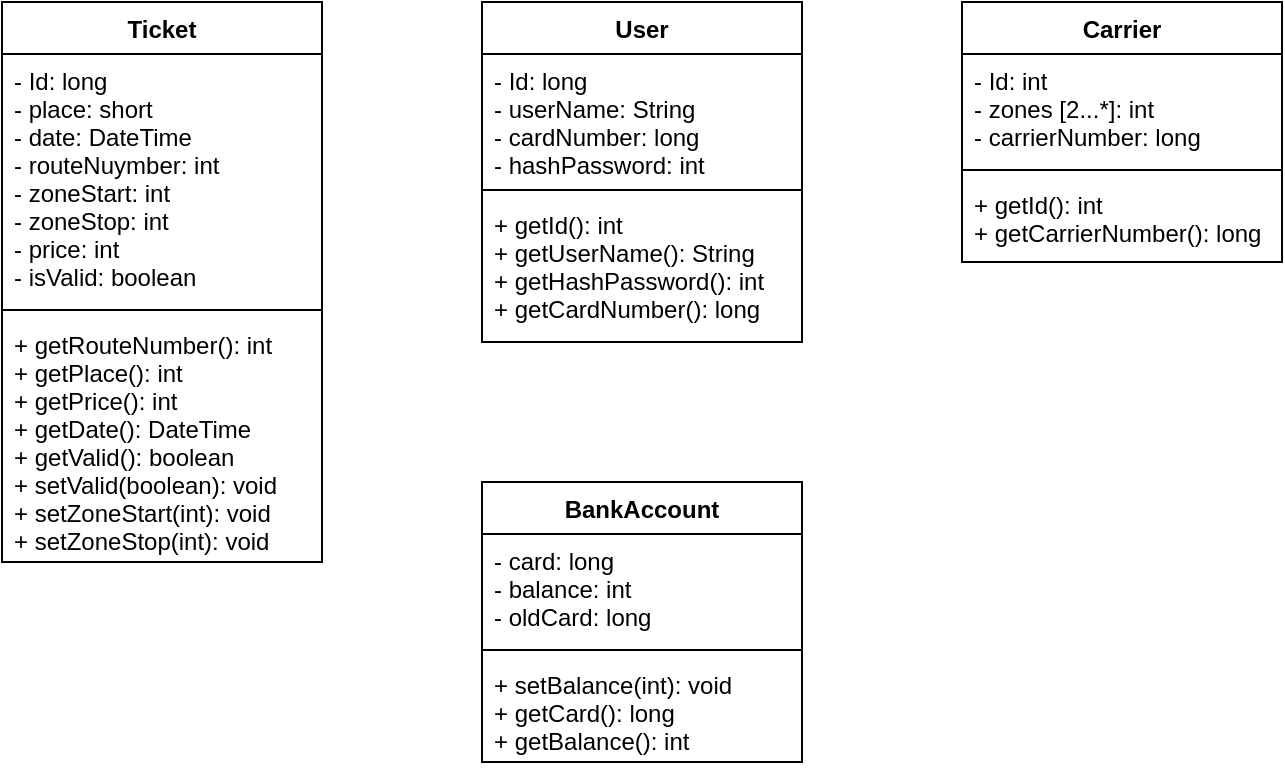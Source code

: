 <mxfile version="20.3.0" type="device"><diagram id="7sd6-PCn--efbcVBJZuy" name="Страница 1"><mxGraphModel dx="782" dy="809" grid="1" gridSize="10" guides="1" tooltips="1" connect="1" arrows="1" fold="1" page="1" pageScale="1" pageWidth="1654" pageHeight="1169" math="0" shadow="0"><root><mxCell id="0"/><mxCell id="1" parent="0"/><mxCell id="XXcEG-J1cFxl8MXsMdAx-1" value="Ticket" style="swimlane;fontStyle=1;align=center;verticalAlign=top;childLayout=stackLayout;horizontal=1;startSize=26;horizontalStack=0;resizeParent=1;resizeParentMax=0;resizeLast=0;collapsible=1;marginBottom=0;" vertex="1" parent="1"><mxGeometry x="120" y="40" width="160" height="280" as="geometry"/></mxCell><mxCell id="XXcEG-J1cFxl8MXsMdAx-2" value="- Id: long&#10;- place: short&#10;- date: DateTime&#10;- routeNuymber: int&#10;- zoneStart: int&#10;- zoneStop: int&#10;- price: int&#10;- isValid: boolean" style="text;strokeColor=none;fillColor=none;align=left;verticalAlign=top;spacingLeft=4;spacingRight=4;overflow=hidden;rotatable=0;points=[[0,0.5],[1,0.5]];portConstraint=eastwest;" vertex="1" parent="XXcEG-J1cFxl8MXsMdAx-1"><mxGeometry y="26" width="160" height="124" as="geometry"/></mxCell><mxCell id="XXcEG-J1cFxl8MXsMdAx-3" value="" style="line;strokeWidth=1;fillColor=none;align=left;verticalAlign=middle;spacingTop=-1;spacingLeft=3;spacingRight=3;rotatable=0;labelPosition=right;points=[];portConstraint=eastwest;strokeColor=inherit;" vertex="1" parent="XXcEG-J1cFxl8MXsMdAx-1"><mxGeometry y="150" width="160" height="8" as="geometry"/></mxCell><mxCell id="XXcEG-J1cFxl8MXsMdAx-4" value="+ getRouteNumber(): int&#10;+ getPlace(): int&#10;+ getPrice(): int&#10;+ getDate(): DateTime&#10;+ getValid(): boolean&#10;+ setValid(boolean): void&#10;+ setZoneStart(int): void&#10;+ setZoneStop(int): void" style="text;strokeColor=none;fillColor=none;align=left;verticalAlign=top;spacingLeft=4;spacingRight=4;overflow=hidden;rotatable=0;points=[[0,0.5],[1,0.5]];portConstraint=eastwest;" vertex="1" parent="XXcEG-J1cFxl8MXsMdAx-1"><mxGeometry y="158" width="160" height="122" as="geometry"/></mxCell><mxCell id="XXcEG-J1cFxl8MXsMdAx-5" value="User" style="swimlane;fontStyle=1;align=center;verticalAlign=top;childLayout=stackLayout;horizontal=1;startSize=26;horizontalStack=0;resizeParent=1;resizeParentMax=0;resizeLast=0;collapsible=1;marginBottom=0;" vertex="1" parent="1"><mxGeometry x="360" y="40" width="160" height="170" as="geometry"/></mxCell><mxCell id="XXcEG-J1cFxl8MXsMdAx-6" value="- Id: long&#10;- userName: String&#10;- cardNumber: long&#10;- hashPassword: int&#10;" style="text;strokeColor=none;fillColor=none;align=left;verticalAlign=top;spacingLeft=4;spacingRight=4;overflow=hidden;rotatable=0;points=[[0,0.5],[1,0.5]];portConstraint=eastwest;" vertex="1" parent="XXcEG-J1cFxl8MXsMdAx-5"><mxGeometry y="26" width="160" height="64" as="geometry"/></mxCell><mxCell id="XXcEG-J1cFxl8MXsMdAx-7" value="" style="line;strokeWidth=1;fillColor=none;align=left;verticalAlign=middle;spacingTop=-1;spacingLeft=3;spacingRight=3;rotatable=0;labelPosition=right;points=[];portConstraint=eastwest;strokeColor=inherit;" vertex="1" parent="XXcEG-J1cFxl8MXsMdAx-5"><mxGeometry y="90" width="160" height="8" as="geometry"/></mxCell><mxCell id="XXcEG-J1cFxl8MXsMdAx-8" value="+ getId(): int&#10;+ getUserName(): String&#10;+ getHashPassword(): int&#10;+ getCardNumber(): long&#10;" style="text;strokeColor=none;fillColor=none;align=left;verticalAlign=top;spacingLeft=4;spacingRight=4;overflow=hidden;rotatable=0;points=[[0,0.5],[1,0.5]];portConstraint=eastwest;" vertex="1" parent="XXcEG-J1cFxl8MXsMdAx-5"><mxGeometry y="98" width="160" height="72" as="geometry"/></mxCell><mxCell id="XXcEG-J1cFxl8MXsMdAx-9" value="Carrier" style="swimlane;fontStyle=1;align=center;verticalAlign=top;childLayout=stackLayout;horizontal=1;startSize=26;horizontalStack=0;resizeParent=1;resizeParentMax=0;resizeLast=0;collapsible=1;marginBottom=0;" vertex="1" parent="1"><mxGeometry x="600" y="40" width="160" height="130" as="geometry"/></mxCell><mxCell id="XXcEG-J1cFxl8MXsMdAx-10" value="- Id: int&#10;- zones [2...*]: int&#10;- carrierNumber: long&#10;&#10;" style="text;strokeColor=none;fillColor=none;align=left;verticalAlign=top;spacingLeft=4;spacingRight=4;overflow=hidden;rotatable=0;points=[[0,0.5],[1,0.5]];portConstraint=eastwest;" vertex="1" parent="XXcEG-J1cFxl8MXsMdAx-9"><mxGeometry y="26" width="160" height="54" as="geometry"/></mxCell><mxCell id="XXcEG-J1cFxl8MXsMdAx-11" value="" style="line;strokeWidth=1;fillColor=none;align=left;verticalAlign=middle;spacingTop=-1;spacingLeft=3;spacingRight=3;rotatable=0;labelPosition=right;points=[];portConstraint=eastwest;strokeColor=inherit;" vertex="1" parent="XXcEG-J1cFxl8MXsMdAx-9"><mxGeometry y="80" width="160" height="8" as="geometry"/></mxCell><mxCell id="XXcEG-J1cFxl8MXsMdAx-12" value="+ getId(): int&#10;+ getCarrierNumber(): long&#10;" style="text;strokeColor=none;fillColor=none;align=left;verticalAlign=top;spacingLeft=4;spacingRight=4;overflow=hidden;rotatable=0;points=[[0,0.5],[1,0.5]];portConstraint=eastwest;" vertex="1" parent="XXcEG-J1cFxl8MXsMdAx-9"><mxGeometry y="88" width="160" height="42" as="geometry"/></mxCell><mxCell id="XXcEG-J1cFxl8MXsMdAx-13" value="BankAccount" style="swimlane;fontStyle=1;align=center;verticalAlign=top;childLayout=stackLayout;horizontal=1;startSize=26;horizontalStack=0;resizeParent=1;resizeParentMax=0;resizeLast=0;collapsible=1;marginBottom=0;" vertex="1" parent="1"><mxGeometry x="360" y="280" width="160" height="140" as="geometry"/></mxCell><mxCell id="XXcEG-J1cFxl8MXsMdAx-14" value="- card: long&#10;- balance: int&#10;- oldCard: long&#10;" style="text;strokeColor=none;fillColor=none;align=left;verticalAlign=top;spacingLeft=4;spacingRight=4;overflow=hidden;rotatable=0;points=[[0,0.5],[1,0.5]];portConstraint=eastwest;" vertex="1" parent="XXcEG-J1cFxl8MXsMdAx-13"><mxGeometry y="26" width="160" height="54" as="geometry"/></mxCell><mxCell id="XXcEG-J1cFxl8MXsMdAx-15" value="" style="line;strokeWidth=1;fillColor=none;align=left;verticalAlign=middle;spacingTop=-1;spacingLeft=3;spacingRight=3;rotatable=0;labelPosition=right;points=[];portConstraint=eastwest;strokeColor=inherit;" vertex="1" parent="XXcEG-J1cFxl8MXsMdAx-13"><mxGeometry y="80" width="160" height="8" as="geometry"/></mxCell><mxCell id="XXcEG-J1cFxl8MXsMdAx-16" value="+ setBalance(int): void&#10;+ getCard(): long&#10;+ getBalance(): int&#10;" style="text;strokeColor=none;fillColor=none;align=left;verticalAlign=top;spacingLeft=4;spacingRight=4;overflow=hidden;rotatable=0;points=[[0,0.5],[1,0.5]];portConstraint=eastwest;" vertex="1" parent="XXcEG-J1cFxl8MXsMdAx-13"><mxGeometry y="88" width="160" height="52" as="geometry"/></mxCell></root></mxGraphModel></diagram></mxfile>